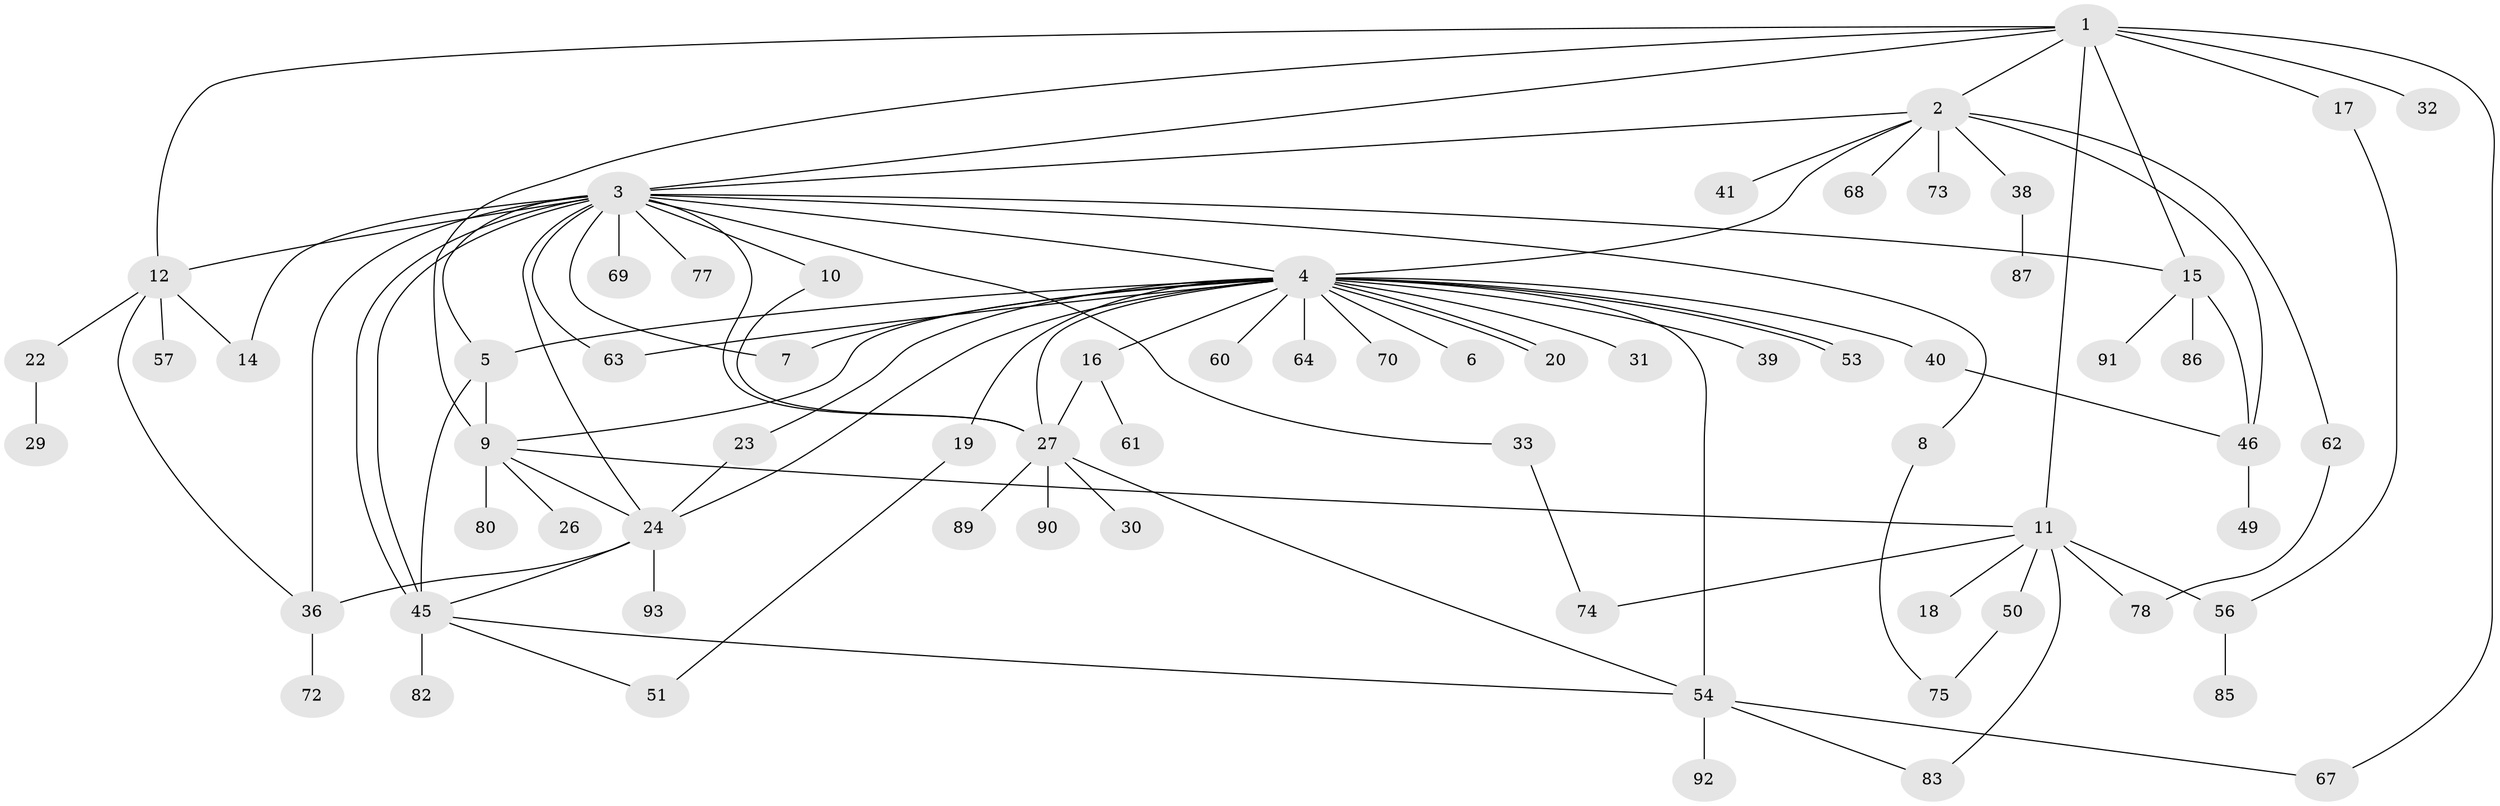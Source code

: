 // original degree distribution, {10: 0.010638297872340425, 5: 0.07446808510638298, 21: 0.010638297872340425, 19: 0.010638297872340425, 4: 0.010638297872340425, 1: 0.43617021276595747, 2: 0.24468085106382978, 3: 0.11702127659574468, 8: 0.031914893617021274, 7: 0.010638297872340425, 6: 0.0425531914893617}
// Generated by graph-tools (version 1.1) at 2025/11/02/27/25 16:11:11]
// undirected, 69 vertices, 103 edges
graph export_dot {
graph [start="1"]
  node [color=gray90,style=filled];
  1 [super="+59"];
  2 [super="+35"];
  3 [super="+81"];
  4 [super="+34"];
  5 [super="+21"];
  6;
  7 [super="+94"];
  8 [super="+47"];
  9 [super="+48"];
  10;
  11 [super="+13"];
  12 [super="+28"];
  14 [super="+25"];
  15 [super="+66"];
  16;
  17;
  18;
  19 [super="+44"];
  20;
  22 [super="+52"];
  23;
  24 [super="+43"];
  26;
  27 [super="+55"];
  29;
  30;
  31;
  32;
  33 [super="+37"];
  36 [super="+42"];
  38 [super="+71"];
  39;
  40;
  41;
  45 [super="+79"];
  46 [super="+76"];
  49;
  50;
  51;
  53 [super="+88"];
  54 [super="+65"];
  56 [super="+58"];
  57;
  60;
  61;
  62;
  63;
  64;
  67;
  68;
  69;
  70;
  72;
  73;
  74;
  75 [super="+84"];
  77;
  78;
  80;
  82;
  83;
  85;
  86;
  87;
  89;
  90;
  91;
  92;
  93;
  1 -- 2;
  1 -- 3;
  1 -- 9;
  1 -- 11;
  1 -- 12;
  1 -- 15;
  1 -- 17;
  1 -- 32;
  1 -- 67;
  2 -- 3;
  2 -- 38;
  2 -- 68;
  2 -- 73;
  2 -- 4;
  2 -- 46;
  2 -- 41;
  2 -- 62;
  3 -- 4;
  3 -- 5;
  3 -- 8;
  3 -- 10;
  3 -- 12;
  3 -- 14;
  3 -- 15;
  3 -- 24;
  3 -- 27 [weight=2];
  3 -- 33;
  3 -- 45 [weight=2];
  3 -- 45;
  3 -- 63;
  3 -- 69;
  3 -- 77;
  3 -- 36;
  3 -- 7;
  4 -- 5;
  4 -- 6;
  4 -- 7;
  4 -- 16;
  4 -- 19;
  4 -- 20;
  4 -- 20;
  4 -- 23;
  4 -- 24;
  4 -- 31;
  4 -- 39;
  4 -- 40;
  4 -- 53;
  4 -- 53;
  4 -- 64;
  4 -- 70;
  4 -- 54;
  4 -- 60;
  4 -- 63;
  4 -- 27;
  4 -- 9;
  5 -- 45;
  5 -- 9;
  8 -- 75;
  9 -- 11;
  9 -- 24 [weight=2];
  9 -- 26;
  9 -- 80;
  10 -- 27;
  11 -- 18;
  11 -- 50;
  11 -- 56 [weight=2];
  11 -- 78;
  11 -- 83;
  11 -- 74;
  12 -- 14;
  12 -- 22;
  12 -- 36;
  12 -- 57;
  15 -- 46;
  15 -- 86;
  15 -- 91;
  16 -- 61;
  16 -- 27;
  17 -- 56;
  19 -- 51;
  22 -- 29;
  23 -- 24;
  24 -- 45;
  24 -- 93;
  24 -- 36;
  27 -- 30;
  27 -- 54;
  27 -- 89;
  27 -- 90;
  33 -- 74;
  36 -- 72;
  38 -- 87;
  40 -- 46;
  45 -- 51;
  45 -- 82;
  45 -- 54;
  46 -- 49;
  50 -- 75;
  54 -- 67;
  54 -- 83;
  54 -- 92;
  56 -- 85;
  62 -- 78;
}
